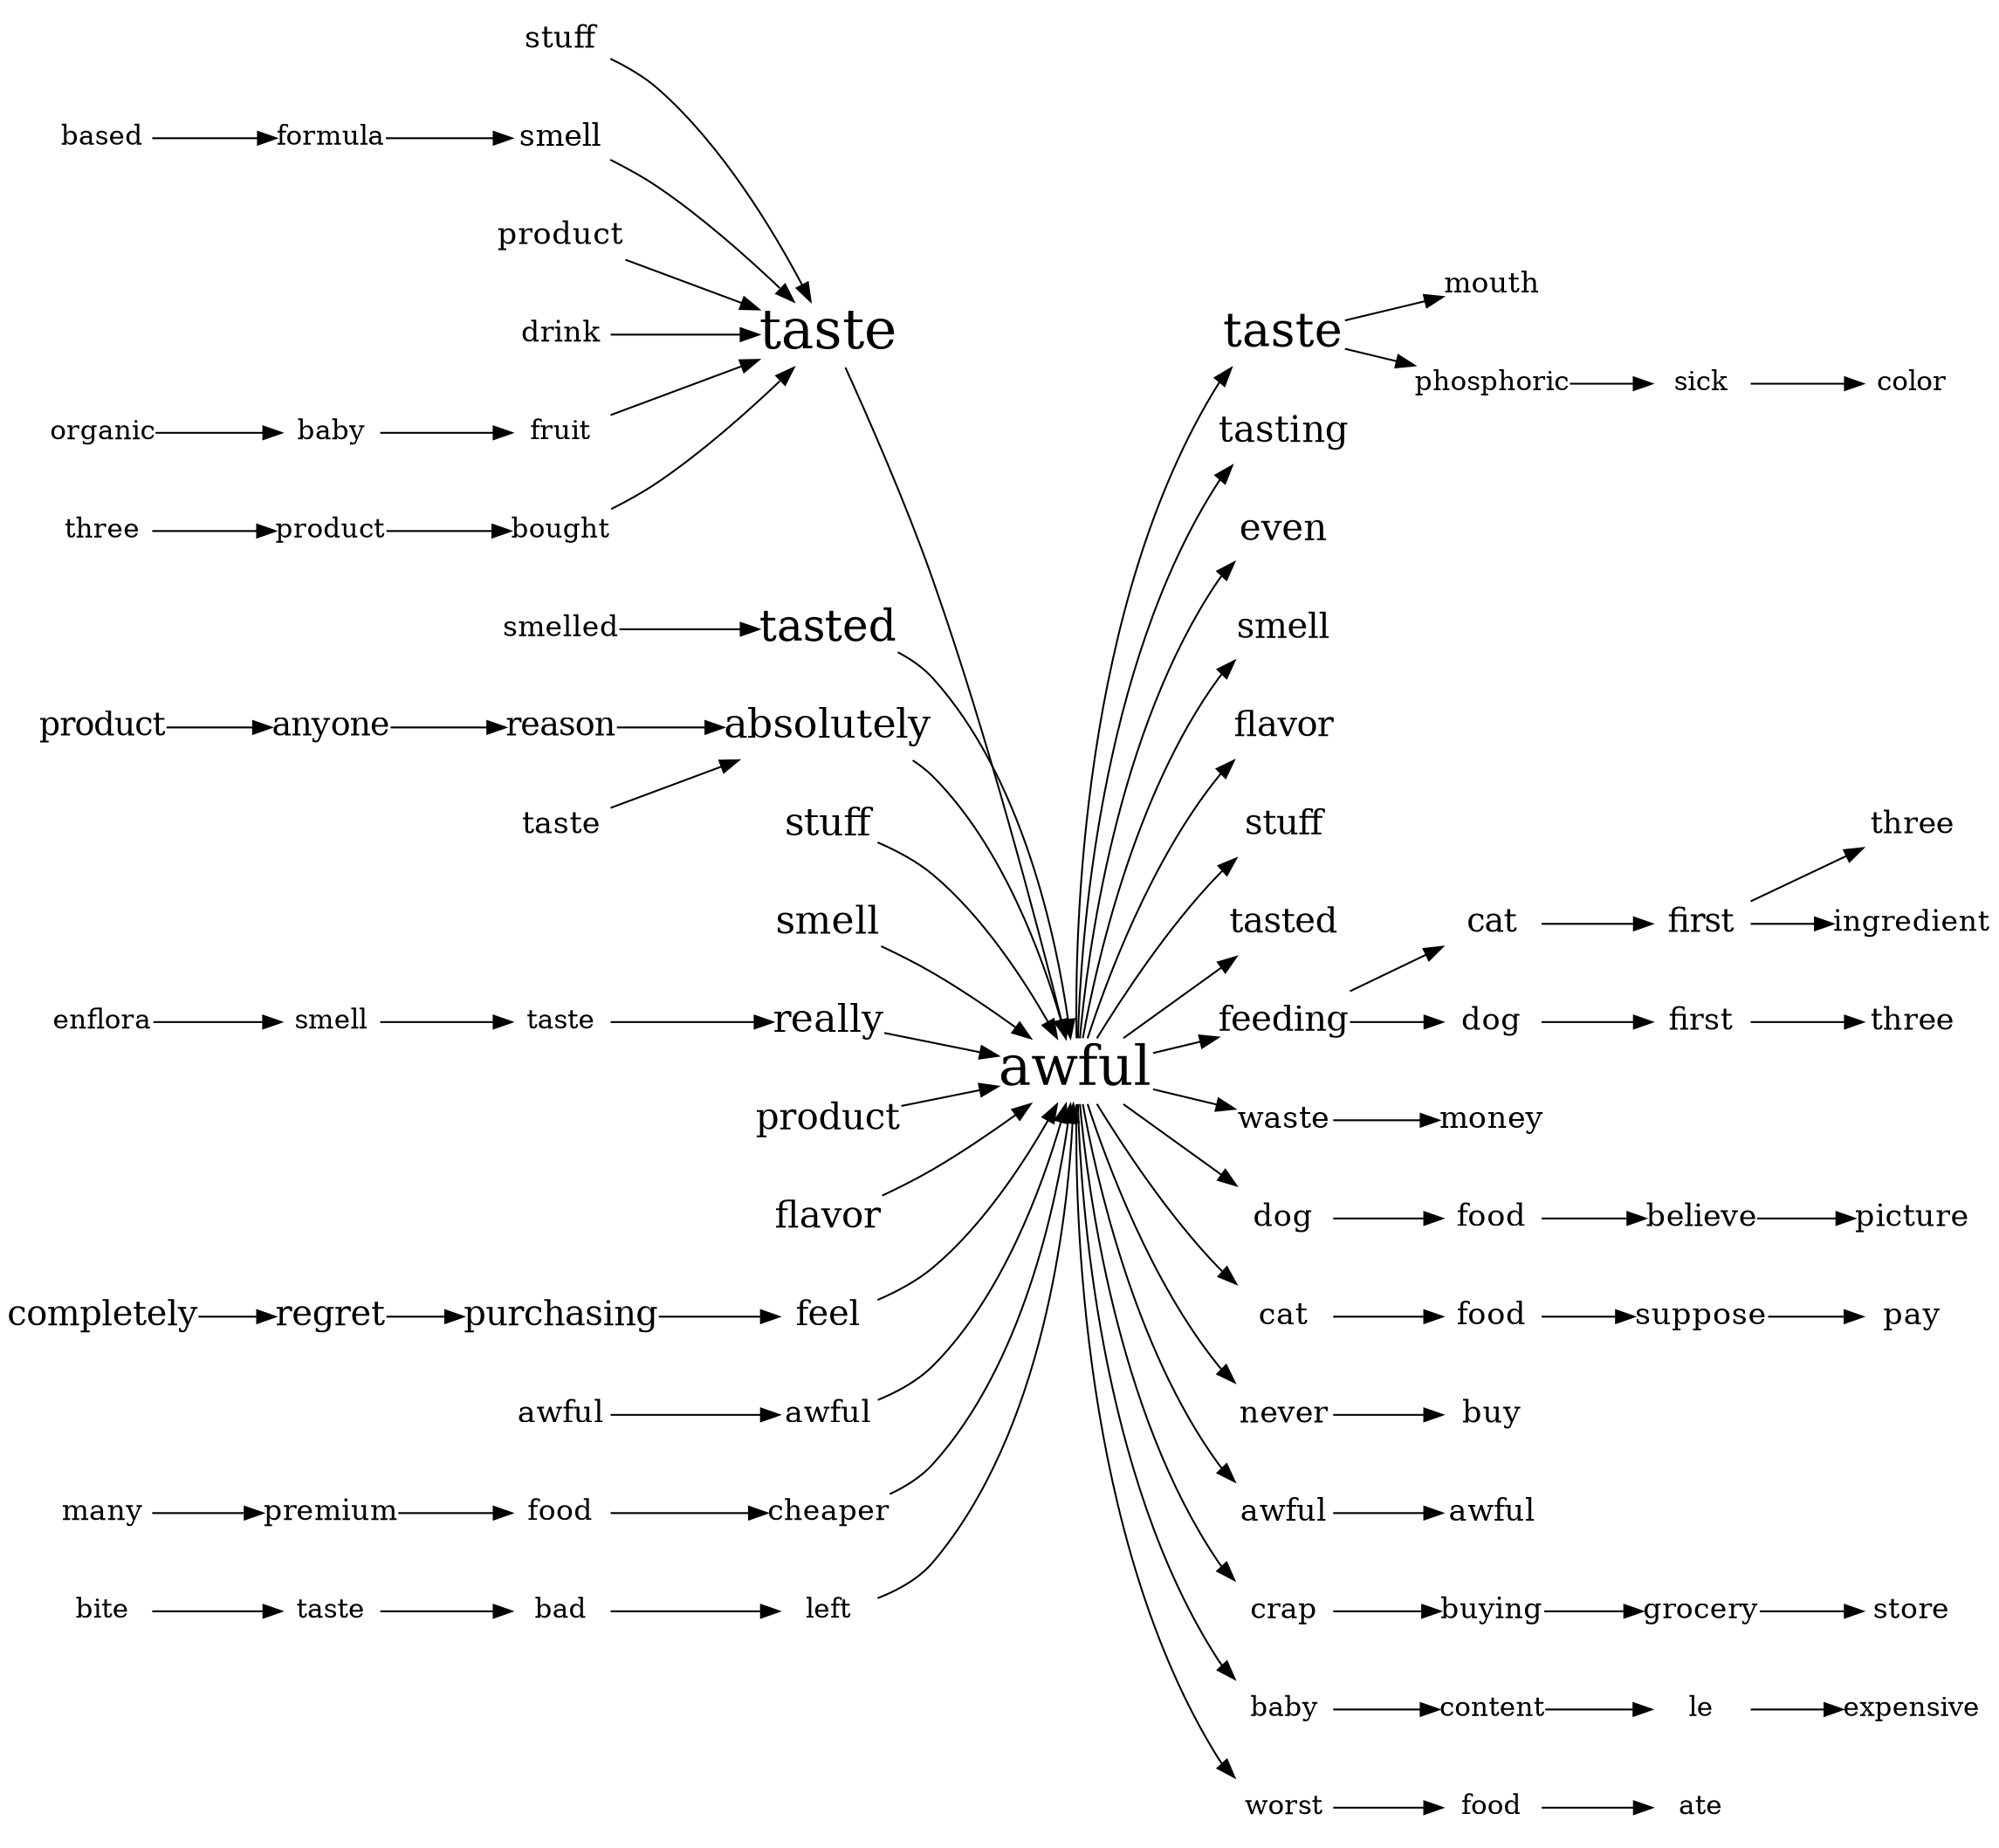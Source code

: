 digraph awful {
	graph [rankdir=LR]
	node [margin=0 shape=plaintext]
	awful [label=awful fontsize=30]
	"taste-bwd-taste" [label=taste fontsize=30]
	"stuff-bwd-taste-stuff" [label=stuff fontsize=17]
	"stuff-bwd-taste-stuff" -> "taste-bwd-taste"
	"smell-bwd-taste-smell" [label=smell fontsize=17]
	"formula-bwd-taste-smell-formula" [label=formula fontsize=15]
	"based-bwd-taste-smell-formula-based" [label=based fontsize=15]
	"based-bwd-taste-smell-formula-based" -> "formula-bwd-taste-smell-formula"
	"formula-bwd-taste-smell-formula" -> "smell-bwd-taste-smell"
	"smell-bwd-taste-smell" -> "taste-bwd-taste"
	"product-bwd-taste-product" [label=product fontsize=17]
	"product-bwd-taste-product" -> "taste-bwd-taste"
	"drink-bwd-taste-drink" [label=drink fontsize=16]
	"drink-bwd-taste-drink" -> "taste-bwd-taste"
	"fruit-bwd-taste-fruit" [label=fruit fontsize=15]
	"baby-bwd-taste-fruit-baby" [label=baby fontsize=15]
	"organic-bwd-taste-fruit-baby-organic" [label=organic fontsize=15]
	"organic-bwd-taste-fruit-baby-organic" -> "baby-bwd-taste-fruit-baby"
	"baby-bwd-taste-fruit-baby" -> "fruit-bwd-taste-fruit"
	"fruit-bwd-taste-fruit" -> "taste-bwd-taste"
	"bought-bwd-taste-bought" [label=bought fontsize=15]
	"product-bwd-taste-bought-product" [label=product fontsize=15]
	"three-bwd-taste-bought-product-three" [label=three fontsize=15]
	"three-bwd-taste-bought-product-three" -> "product-bwd-taste-bought-product"
	"product-bwd-taste-bought-product" -> "bought-bwd-taste-bought"
	"bought-bwd-taste-bought" -> "taste-bwd-taste"
	"taste-bwd-taste" -> awful
	"tasted-bwd-tasted" [label=tasted fontsize=24]
	"smelled-bwd-tasted-smelled" [label=smelled fontsize=16]
	"smelled-bwd-tasted-smelled" -> "tasted-bwd-tasted"
	"tasted-bwd-tasted" -> awful
	"absolutely-bwd-absolutely" [label=absolutely fontsize=22]
	"reason-bwd-absolutely-reason" [label=reason fontsize=18]
	"anyone-bwd-absolutely-reason-anyone" [label=anyone fontsize=18]
	"product-bwd-absolutely-reason-anyone-product" [label=product fontsize=18]
	"product-bwd-absolutely-reason-anyone-product" -> "anyone-bwd-absolutely-reason-anyone"
	"anyone-bwd-absolutely-reason-anyone" -> "reason-bwd-absolutely-reason"
	"reason-bwd-absolutely-reason" -> "absolutely-bwd-absolutely"
	"taste-bwd-absolutely-taste" [label=taste fontsize=17]
	"taste-bwd-absolutely-taste" -> "absolutely-bwd-absolutely"
	"absolutely-bwd-absolutely" -> awful
	"stuff-bwd-stuff" [label=stuff fontsize=21]
	"stuff-bwd-stuff" -> awful
	"smell-bwd-smell" [label=smell fontsize=21]
	"smell-bwd-smell" -> awful
	"really-bwd-really" [label=really fontsize=21]
	"taste-bwd-really-taste" [label=taste fontsize=15]
	"smell-bwd-really-taste-smell" [label=smell fontsize=15]
	"enflora-bwd-really-taste-smell-enflora" [label=enflora fontsize=15]
	"enflora-bwd-really-taste-smell-enflora" -> "smell-bwd-really-taste-smell"
	"smell-bwd-really-taste-smell" -> "taste-bwd-really-taste"
	"taste-bwd-really-taste" -> "really-bwd-really"
	"really-bwd-really" -> awful
	"product-bwd-product" [label=product fontsize=20]
	"product-bwd-product" -> awful
	"flavor-bwd-flavor" [label=flavor fontsize=20]
	"flavor-bwd-flavor" -> awful
	"feel-bwd-feel" [label=feel fontsize=19]
	"purchasing-bwd-feel-purchasing" [label=purchasing fontsize=19]
	"regret-bwd-feel-purchasing-regret" [label=regret fontsize=19]
	"completely-bwd-feel-purchasing-regret-completely" [label=completely fontsize=19]
	"completely-bwd-feel-purchasing-regret-completely" -> "regret-bwd-feel-purchasing-regret"
	"regret-bwd-feel-purchasing-regret" -> "purchasing-bwd-feel-purchasing"
	"purchasing-bwd-feel-purchasing" -> "feel-bwd-feel"
	"feel-bwd-feel" -> awful
	"awful-bwd-awful" [label=awful fontsize=17]
	"awful-bwd-awful-awful" [label=awful fontsize=17]
	"awful-bwd-awful-awful" -> "awful-bwd-awful"
	"awful-bwd-awful" -> awful
	"cheaper-bwd-cheaper" [label=cheaper fontsize=16]
	"food-bwd-cheaper-food" [label=food fontsize=16]
	"premium-bwd-cheaper-food-premium" [label=premium fontsize=16]
	"many-bwd-cheaper-food-premium-many" [label=many fontsize=16]
	"many-bwd-cheaper-food-premium-many" -> "premium-bwd-cheaper-food-premium"
	"premium-bwd-cheaper-food-premium" -> "food-bwd-cheaper-food"
	"food-bwd-cheaper-food" -> "cheaper-bwd-cheaper"
	"cheaper-bwd-cheaper" -> awful
	"left-bwd-left" [label=left fontsize=15]
	"bad-bwd-left-bad" [label=bad fontsize=15]
	"taste-bwd-left-bad-taste" [label=taste fontsize=15]
	"bite-bwd-left-bad-taste-bite" [label=bite fontsize=15]
	"bite-bwd-left-bad-taste-bite" -> "taste-bwd-left-bad-taste"
	"taste-bwd-left-bad-taste" -> "bad-bwd-left-bad"
	"bad-bwd-left-bad" -> "left-bwd-left"
	"left-bwd-left" -> awful
	"taste-fwd-taste" [label=taste fontsize=26]
	"mouth-fwd-taste-mouth" [label=mouth fontsize=16]
	"taste-fwd-taste" -> "mouth-fwd-taste-mouth"
	"phosphoric-fwd-taste-phosphoric" [label=phosphoric fontsize=15]
	"sick-fwd-taste-phosphoric-sick" [label=sick fontsize=15]
	"color-fwd-taste-phosphoric-sick-color" [label=color fontsize=15]
	"sick-fwd-taste-phosphoric-sick" -> "color-fwd-taste-phosphoric-sick-color"
	"phosphoric-fwd-taste-phosphoric" -> "sick-fwd-taste-phosphoric-sick"
	"taste-fwd-taste" -> "phosphoric-fwd-taste-phosphoric"
	awful -> "taste-fwd-taste"
	"tasting-fwd-tasting" [label=tasting fontsize=20]
	awful -> "tasting-fwd-tasting"
	"even-fwd-even" [label=even fontsize=20]
	awful -> "even-fwd-even"
	"smell-fwd-smell" [label=smell fontsize=19]
	awful -> "smell-fwd-smell"
	"flavor-fwd-flavor" [label=flavor fontsize=19]
	awful -> "flavor-fwd-flavor"
	"stuff-fwd-stuff" [label=stuff fontsize=19]
	awful -> "stuff-fwd-stuff"
	"tasted-fwd-tasted" [label=tasted fontsize=19]
	awful -> "tasted-fwd-tasted"
	"feeding-fwd-feeding" [label=feeding fontsize=19]
	"cat-fwd-feeding-cat" [label=cat fontsize=18]
	"first-fwd-feeding-cat-first" [label=first fontsize=18]
	"three-fwd-feeding-cat-first-three" [label=three fontsize=17]
	"first-fwd-feeding-cat-first" -> "three-fwd-feeding-cat-first-three"
	"ingredient-fwd-feeding-cat-first-ingredient" [label=ingredient fontsize=16]
	"first-fwd-feeding-cat-first" -> "ingredient-fwd-feeding-cat-first-ingredient"
	"cat-fwd-feeding-cat" -> "first-fwd-feeding-cat-first"
	"feeding-fwd-feeding" -> "cat-fwd-feeding-cat"
	"dog-fwd-feeding-dog" [label=dog fontsize=17]
	"first-fwd-feeding-dog-first" [label=first fontsize=17]
	"three-fwd-feeding-dog-first-three" [label=three fontsize=17]
	"first-fwd-feeding-dog-first" -> "three-fwd-feeding-dog-first-three"
	"dog-fwd-feeding-dog" -> "first-fwd-feeding-dog-first"
	"feeding-fwd-feeding" -> "dog-fwd-feeding-dog"
	awful -> "feeding-fwd-feeding"
	"waste-fwd-waste" [label=waste fontsize=17]
	"money-fwd-waste-money" [label=money fontsize=17]
	"waste-fwd-waste" -> "money-fwd-waste-money"
	awful -> "waste-fwd-waste"
	"dog-fwd-dog" [label=dog fontsize=17]
	"food-fwd-dog-food" [label=food fontsize=17]
	"believe-fwd-dog-food-believe" [label=believe fontsize=17]
	"picture-fwd-dog-food-believe-picture" [label=picture fontsize=17]
	"believe-fwd-dog-food-believe" -> "picture-fwd-dog-food-believe-picture"
	"food-fwd-dog-food" -> "believe-fwd-dog-food-believe"
	"dog-fwd-dog" -> "food-fwd-dog-food"
	awful -> "dog-fwd-dog"
	"cat-fwd-cat" [label=cat fontsize=17]
	"food-fwd-cat-food" [label=food fontsize=17]
	"suppose-fwd-cat-food-suppose" [label=suppose fontsize=17]
	"pay-fwd-cat-food-suppose-pay" [label=pay fontsize=17]
	"suppose-fwd-cat-food-suppose" -> "pay-fwd-cat-food-suppose-pay"
	"food-fwd-cat-food" -> "suppose-fwd-cat-food-suppose"
	"cat-fwd-cat" -> "food-fwd-cat-food"
	awful -> "cat-fwd-cat"
	"never-fwd-never" [label=never fontsize=17]
	"buy-fwd-never-buy" [label=buy fontsize=17]
	"never-fwd-never" -> "buy-fwd-never-buy"
	awful -> "never-fwd-never"
	"awful-fwd-awful" [label=awful fontsize=17]
	"awful-fwd-awful-awful" [label=awful fontsize=17]
	"awful-fwd-awful" -> "awful-fwd-awful-awful"
	awful -> "awful-fwd-awful"
	"crap-fwd-crap" [label=crap fontsize=16]
	"buying-fwd-crap-buying" [label=buying fontsize=16]
	"grocery-fwd-crap-buying-grocery" [label=grocery fontsize=16]
	"store-fwd-crap-buying-grocery-store" [label=store fontsize=16]
	"grocery-fwd-crap-buying-grocery" -> "store-fwd-crap-buying-grocery-store"
	"buying-fwd-crap-buying" -> "grocery-fwd-crap-buying-grocery"
	"crap-fwd-crap" -> "buying-fwd-crap-buying"
	awful -> "crap-fwd-crap"
	"baby-fwd-baby" [label=baby fontsize=15]
	"content-fwd-baby-content" [label=content fontsize=15]
	"le-fwd-baby-content-le" [label=le fontsize=15]
	"expensive-fwd-baby-content-le-expensive" [label=expensive fontsize=15]
	"le-fwd-baby-content-le" -> "expensive-fwd-baby-content-le-expensive"
	"content-fwd-baby-content" -> "le-fwd-baby-content-le"
	"baby-fwd-baby" -> "content-fwd-baby-content"
	awful -> "baby-fwd-baby"
	"worst-fwd-worst" [label=worst fontsize=15]
	"food-fwd-worst-food" [label=food fontsize=15]
	"ate-fwd-worst-food-ate" [label=ate fontsize=15]
	"food-fwd-worst-food" -> "ate-fwd-worst-food-ate"
	"worst-fwd-worst" -> "food-fwd-worst-food"
	awful -> "worst-fwd-worst"
}

